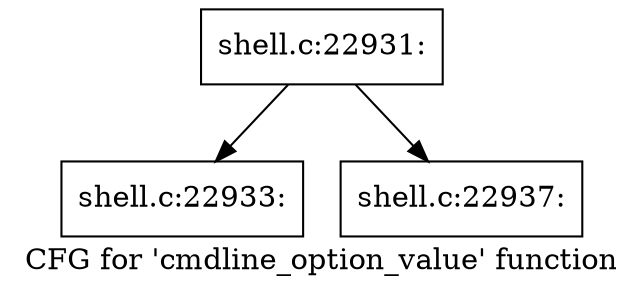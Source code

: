 digraph "CFG for 'cmdline_option_value' function" {
	label="CFG for 'cmdline_option_value' function";

	Node0x560276d9ff90 [shape=record,label="{shell.c:22931:}"];
	Node0x560276d9ff90 -> Node0x560276da0f60;
	Node0x560276d9ff90 -> Node0x560276da0fb0;
	Node0x560276da0f60 [shape=record,label="{shell.c:22933:}"];
	Node0x560276da0fb0 [shape=record,label="{shell.c:22937:}"];
}
